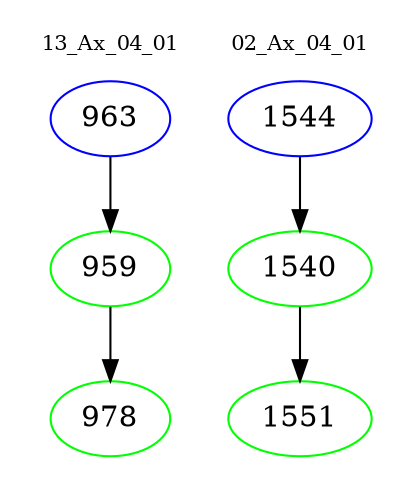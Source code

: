 digraph{
subgraph cluster_0 {
color = white
label = "13_Ax_04_01";
fontsize=10;
T0_963 [label="963", color="blue"]
T0_963 -> T0_959 [color="black"]
T0_959 [label="959", color="green"]
T0_959 -> T0_978 [color="black"]
T0_978 [label="978", color="green"]
}
subgraph cluster_1 {
color = white
label = "02_Ax_04_01";
fontsize=10;
T1_1544 [label="1544", color="blue"]
T1_1544 -> T1_1540 [color="black"]
T1_1540 [label="1540", color="green"]
T1_1540 -> T1_1551 [color="black"]
T1_1551 [label="1551", color="green"]
}
}
